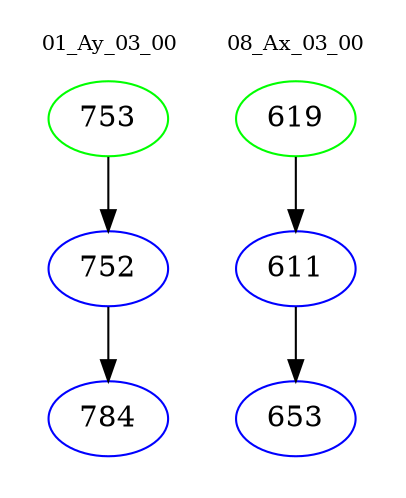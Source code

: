 digraph{
subgraph cluster_0 {
color = white
label = "01_Ay_03_00";
fontsize=10;
T0_753 [label="753", color="green"]
T0_753 -> T0_752 [color="black"]
T0_752 [label="752", color="blue"]
T0_752 -> T0_784 [color="black"]
T0_784 [label="784", color="blue"]
}
subgraph cluster_1 {
color = white
label = "08_Ax_03_00";
fontsize=10;
T1_619 [label="619", color="green"]
T1_619 -> T1_611 [color="black"]
T1_611 [label="611", color="blue"]
T1_611 -> T1_653 [color="black"]
T1_653 [label="653", color="blue"]
}
}

